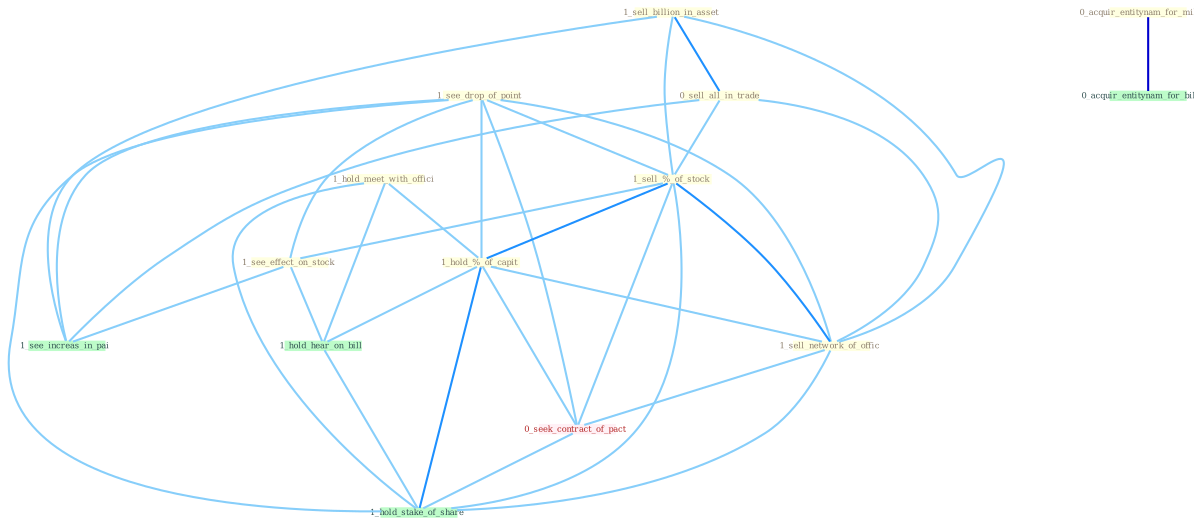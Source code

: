 Graph G{ 
    node
    [shape=polygon,style=filled,width=.5,height=.06,color="#BDFCC9",fixedsize=true,fontsize=4,
    fontcolor="#2f4f4f"];
    {node
    [color="#ffffe0", fontcolor="#8b7d6b"] "1_see_drop_of_point " "1_sell_billion_in_asset " "0_sell_all_in_trade " "0_acquir_entitynam_for_million " "1_sell_%_of_stock " "1_hold_meet_with_offici " "1_hold_%_of_capit " "1_see_effect_on_stock " "1_sell_network_of_offic "}
{node [color="#fff0f5", fontcolor="#b22222"] "0_seek_contract_of_pact "}
edge [color="#B0E2FF"];

	"1_see_drop_of_point " -- "1_sell_%_of_stock " [w="1", color="#87cefa" ];
	"1_see_drop_of_point " -- "1_hold_%_of_capit " [w="1", color="#87cefa" ];
	"1_see_drop_of_point " -- "1_see_effect_on_stock " [w="1", color="#87cefa" ];
	"1_see_drop_of_point " -- "1_sell_network_of_offic " [w="1", color="#87cefa" ];
	"1_see_drop_of_point " -- "0_seek_contract_of_pact " [w="1", color="#87cefa" ];
	"1_see_drop_of_point " -- "1_see_increas_in_pai " [w="1", color="#87cefa" ];
	"1_see_drop_of_point " -- "1_hold_stake_of_share " [w="1", color="#87cefa" ];
	"1_sell_billion_in_asset " -- "0_sell_all_in_trade " [w="2", color="#1e90ff" , len=0.8];
	"1_sell_billion_in_asset " -- "1_sell_%_of_stock " [w="1", color="#87cefa" ];
	"1_sell_billion_in_asset " -- "1_sell_network_of_offic " [w="1", color="#87cefa" ];
	"1_sell_billion_in_asset " -- "1_see_increas_in_pai " [w="1", color="#87cefa" ];
	"0_sell_all_in_trade " -- "1_sell_%_of_stock " [w="1", color="#87cefa" ];
	"0_sell_all_in_trade " -- "1_sell_network_of_offic " [w="1", color="#87cefa" ];
	"0_sell_all_in_trade " -- "1_see_increas_in_pai " [w="1", color="#87cefa" ];
	"0_acquir_entitynam_for_million " -- "0_acquir_entitynam_for_billion " [w="3", color="#0000cd" , len=0.6];
	"1_sell_%_of_stock " -- "1_hold_%_of_capit " [w="2", color="#1e90ff" , len=0.8];
	"1_sell_%_of_stock " -- "1_see_effect_on_stock " [w="1", color="#87cefa" ];
	"1_sell_%_of_stock " -- "1_sell_network_of_offic " [w="2", color="#1e90ff" , len=0.8];
	"1_sell_%_of_stock " -- "0_seek_contract_of_pact " [w="1", color="#87cefa" ];
	"1_sell_%_of_stock " -- "1_hold_stake_of_share " [w="1", color="#87cefa" ];
	"1_hold_meet_with_offici " -- "1_hold_%_of_capit " [w="1", color="#87cefa" ];
	"1_hold_meet_with_offici " -- "1_hold_hear_on_bill " [w="1", color="#87cefa" ];
	"1_hold_meet_with_offici " -- "1_hold_stake_of_share " [w="1", color="#87cefa" ];
	"1_hold_%_of_capit " -- "1_sell_network_of_offic " [w="1", color="#87cefa" ];
	"1_hold_%_of_capit " -- "0_seek_contract_of_pact " [w="1", color="#87cefa" ];
	"1_hold_%_of_capit " -- "1_hold_hear_on_bill " [w="1", color="#87cefa" ];
	"1_hold_%_of_capit " -- "1_hold_stake_of_share " [w="2", color="#1e90ff" , len=0.8];
	"1_see_effect_on_stock " -- "1_see_increas_in_pai " [w="1", color="#87cefa" ];
	"1_see_effect_on_stock " -- "1_hold_hear_on_bill " [w="1", color="#87cefa" ];
	"1_sell_network_of_offic " -- "0_seek_contract_of_pact " [w="1", color="#87cefa" ];
	"1_sell_network_of_offic " -- "1_hold_stake_of_share " [w="1", color="#87cefa" ];
	"0_seek_contract_of_pact " -- "1_hold_stake_of_share " [w="1", color="#87cefa" ];
	"1_hold_hear_on_bill " -- "1_hold_stake_of_share " [w="1", color="#87cefa" ];
}